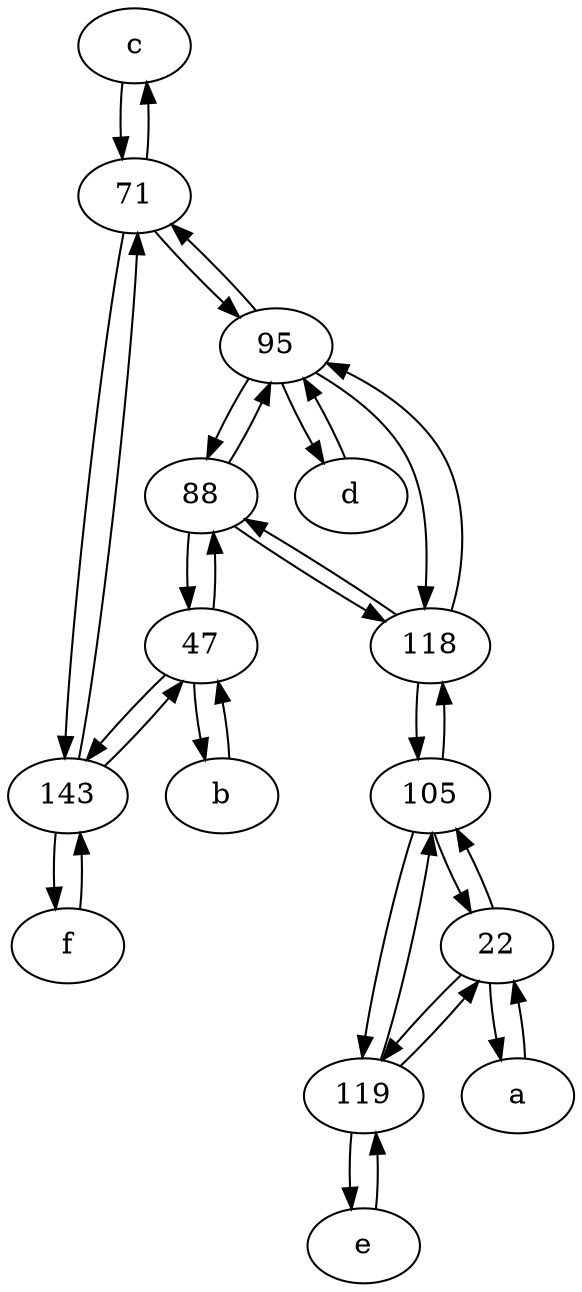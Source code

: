 digraph  {
	c [pos="20,10!"];
	b [pos="50,20!"];
	143;
	95;
	88;
	47;
	105;
	d [pos="20,30!"];
	118;
	119;
	a [pos="40,10!"];
	e [pos="30,50!"];
	71;
	f [pos="15,45!"];
	22;
	95 -> 118;
	a -> 22;
	118 -> 88;
	88 -> 118;
	22 -> a;
	119 -> 105;
	88 -> 95;
	47 -> b;
	95 -> 71;
	143 -> f;
	b -> 47;
	f -> 143;
	105 -> 22;
	95 -> 88;
	118 -> 105;
	95 -> d;
	105 -> 118;
	88 -> 47;
	71 -> c;
	143 -> 47;
	d -> 95;
	22 -> 105;
	119 -> 22;
	118 -> 95;
	143 -> 71;
	119 -> e;
	47 -> 88;
	c -> 71;
	47 -> 143;
	105 -> 119;
	71 -> 95;
	22 -> 119;
	71 -> 143;
	e -> 119;

	}